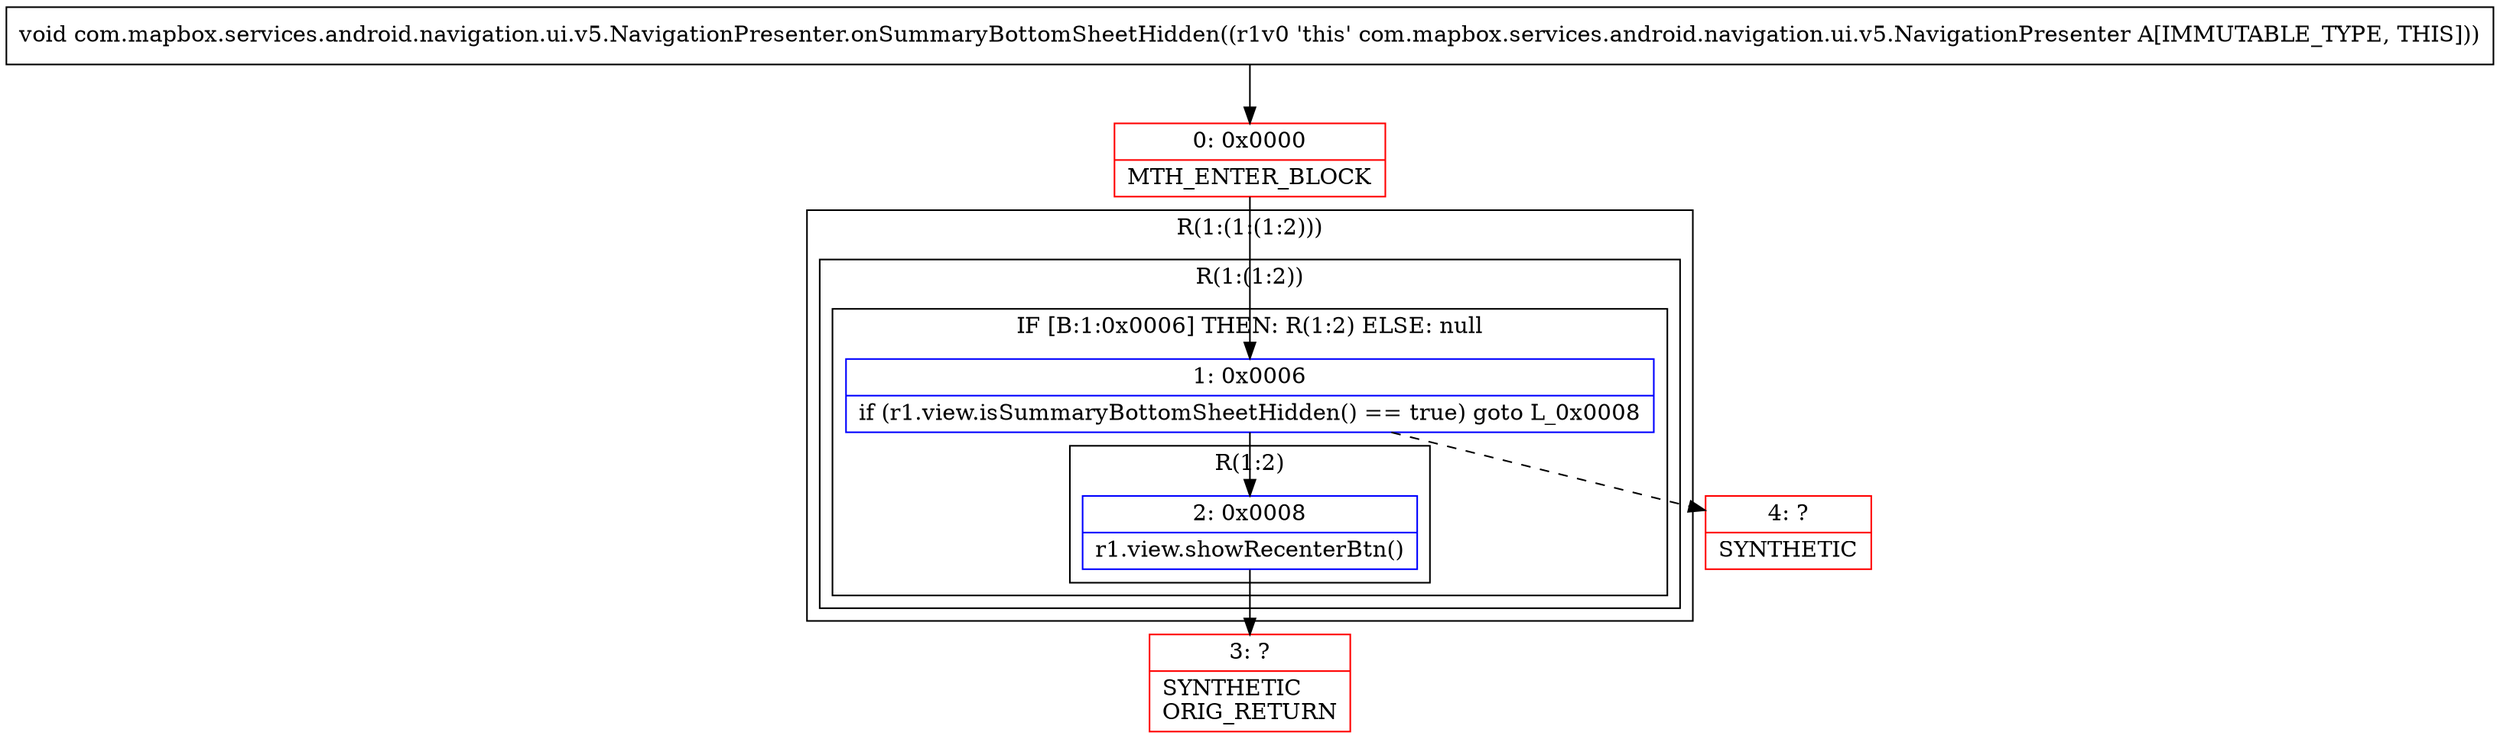digraph "CFG forcom.mapbox.services.android.navigation.ui.v5.NavigationPresenter.onSummaryBottomSheetHidden()V" {
subgraph cluster_Region_709701890 {
label = "R(1:(1:(1:2)))";
node [shape=record,color=blue];
subgraph cluster_Region_270969058 {
label = "R(1:(1:2))";
node [shape=record,color=blue];
subgraph cluster_IfRegion_490942476 {
label = "IF [B:1:0x0006] THEN: R(1:2) ELSE: null";
node [shape=record,color=blue];
Node_1 [shape=record,label="{1\:\ 0x0006|if (r1.view.isSummaryBottomSheetHidden() == true) goto L_0x0008\l}"];
subgraph cluster_Region_239521708 {
label = "R(1:2)";
node [shape=record,color=blue];
Node_2 [shape=record,label="{2\:\ 0x0008|r1.view.showRecenterBtn()\l}"];
}
}
}
}
Node_0 [shape=record,color=red,label="{0\:\ 0x0000|MTH_ENTER_BLOCK\l}"];
Node_3 [shape=record,color=red,label="{3\:\ ?|SYNTHETIC\lORIG_RETURN\l}"];
Node_4 [shape=record,color=red,label="{4\:\ ?|SYNTHETIC\l}"];
MethodNode[shape=record,label="{void com.mapbox.services.android.navigation.ui.v5.NavigationPresenter.onSummaryBottomSheetHidden((r1v0 'this' com.mapbox.services.android.navigation.ui.v5.NavigationPresenter A[IMMUTABLE_TYPE, THIS])) }"];
MethodNode -> Node_0;
Node_1 -> Node_2;
Node_1 -> Node_4[style=dashed];
Node_2 -> Node_3;
Node_0 -> Node_1;
}

